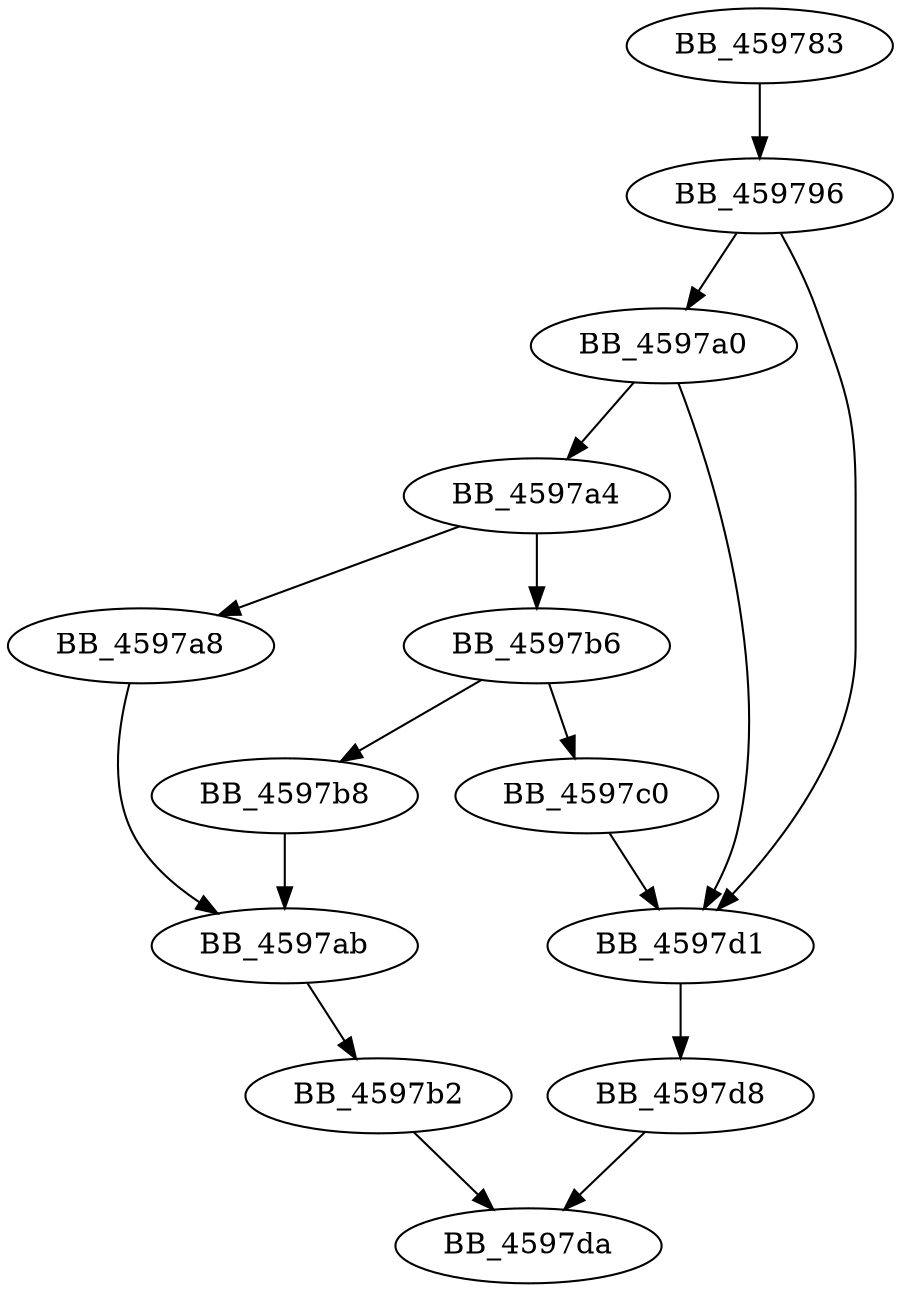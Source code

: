 DiGraph sub_459783{
BB_459783->BB_459796
BB_459796->BB_4597a0
BB_459796->BB_4597d1
BB_4597a0->BB_4597a4
BB_4597a0->BB_4597d1
BB_4597a4->BB_4597a8
BB_4597a4->BB_4597b6
BB_4597a8->BB_4597ab
BB_4597ab->BB_4597b2
BB_4597b2->BB_4597da
BB_4597b6->BB_4597b8
BB_4597b6->BB_4597c0
BB_4597b8->BB_4597ab
BB_4597c0->BB_4597d1
BB_4597d1->BB_4597d8
BB_4597d8->BB_4597da
}

